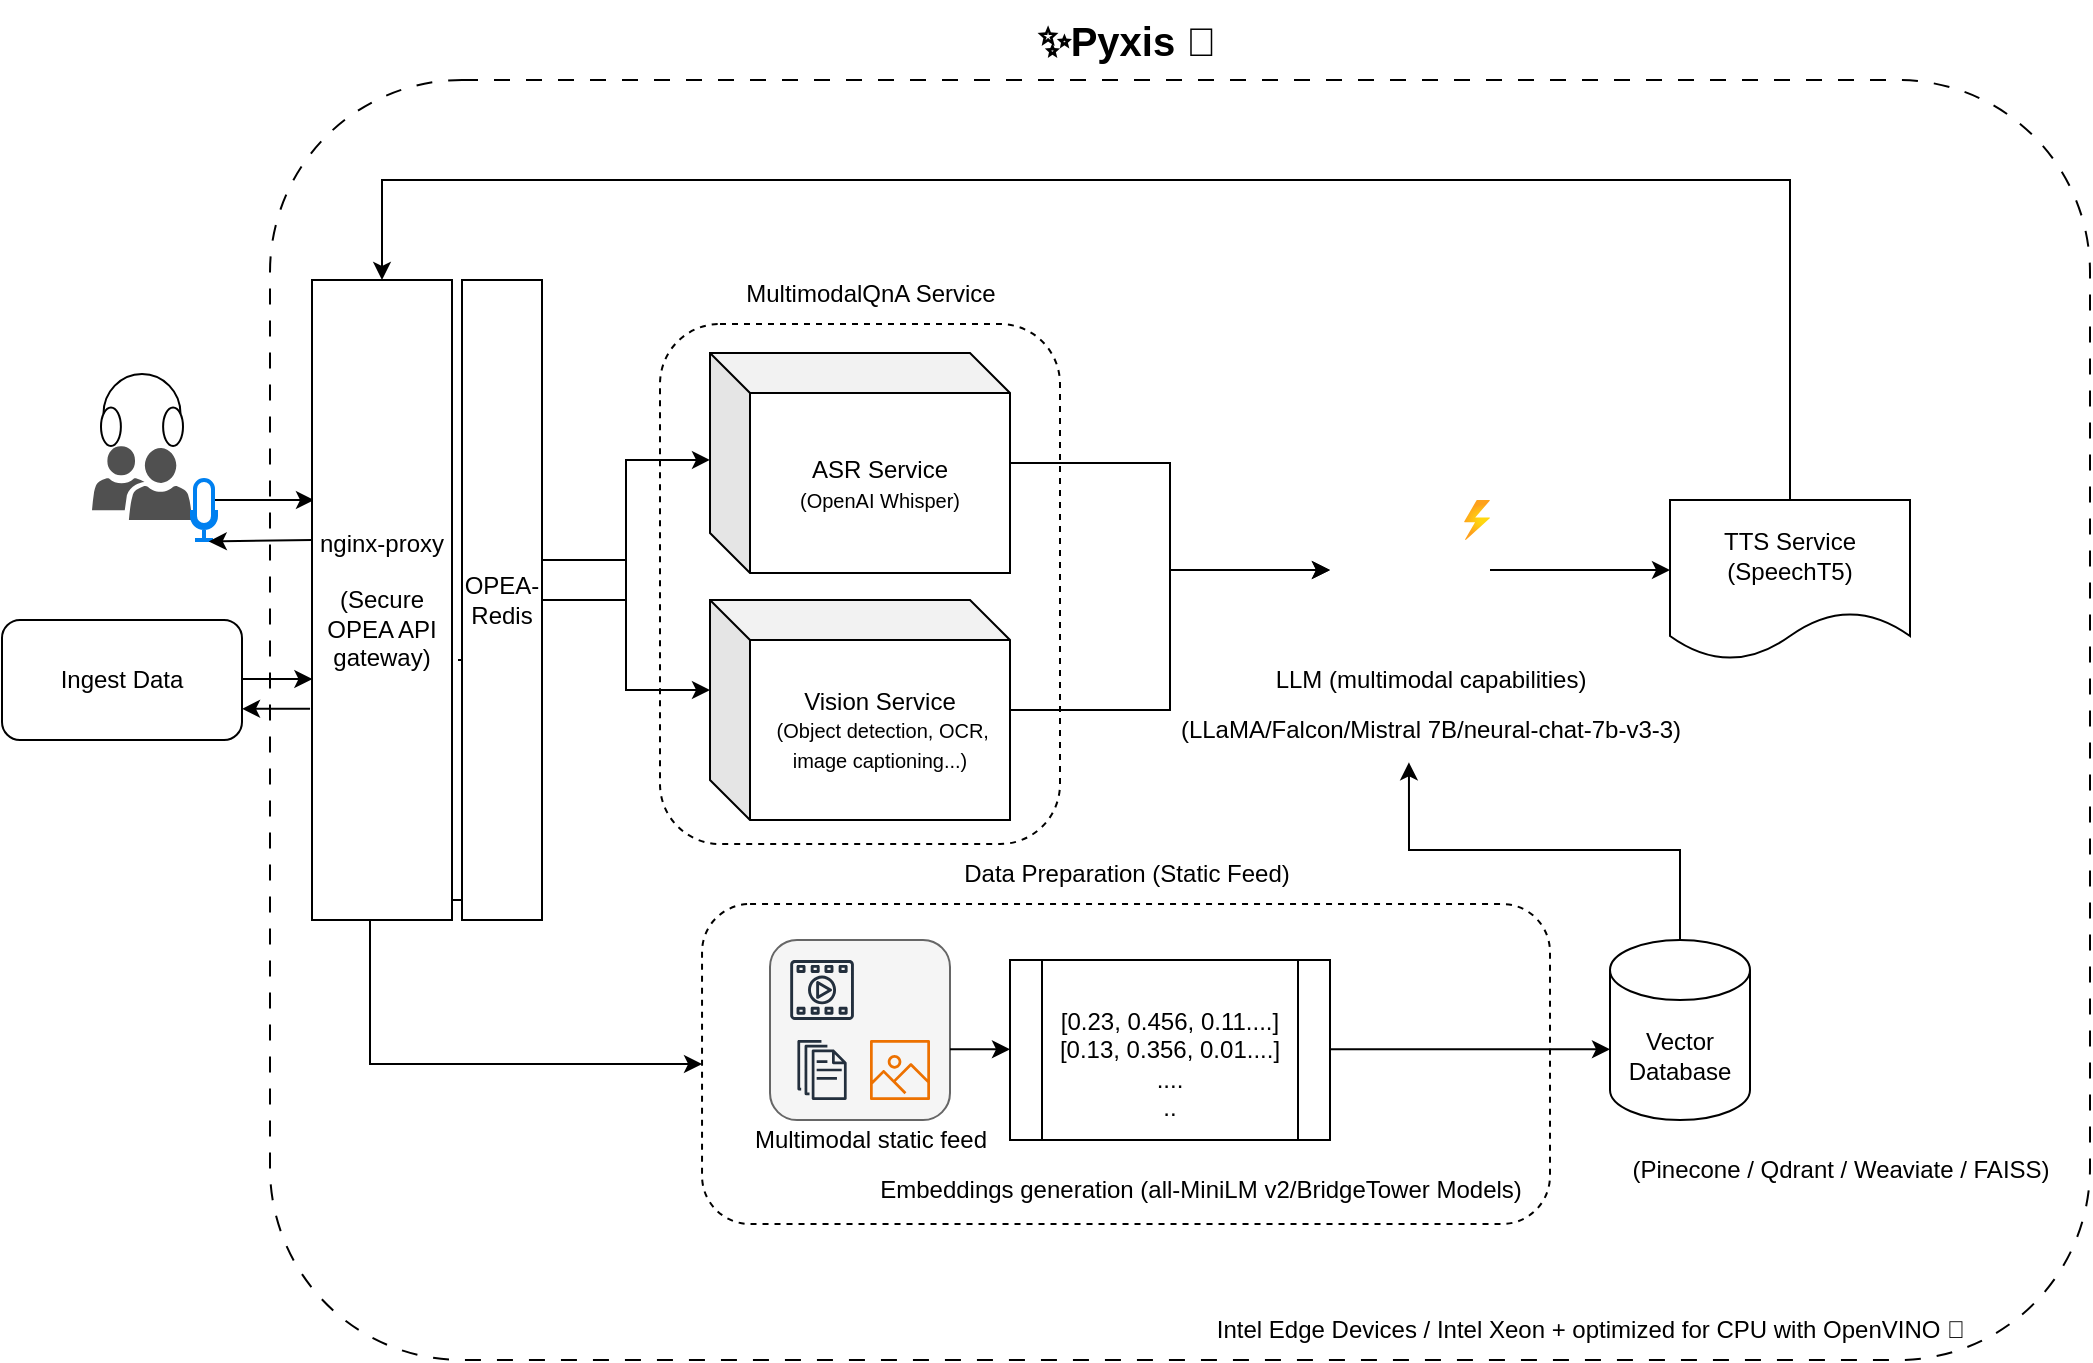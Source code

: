 <mxfile version="27.0.9">
  <diagram name="Page-1" id="KGhoHDX__mWNUFUTy245">
    <mxGraphModel grid="1" page="1" gridSize="10" guides="1" tooltips="1" connect="1" arrows="1" fold="1" pageScale="1" pageWidth="850" pageHeight="1100" math="0" shadow="0">
      <root>
        <mxCell id="0" />
        <mxCell id="1" parent="0" />
        <mxCell id="Mr1W3ETNhoE6CuoTPUR_-65" value="" style="rounded=1;whiteSpace=wrap;html=1;fillColor=none;dashed=1;dashPattern=8 8;" vertex="1" parent="1">
          <mxGeometry x="180" y="170" width="910" height="640" as="geometry" />
        </mxCell>
        <mxCell id="Mr1W3ETNhoE6CuoTPUR_-25" value="" style="rounded=1;whiteSpace=wrap;html=1;fillColor=#f5f5f5;fontColor=#333333;strokeColor=#666666;" vertex="1" parent="1">
          <mxGeometry x="430" y="600" width="90" height="90" as="geometry" />
        </mxCell>
        <mxCell id="Mr1W3ETNhoE6CuoTPUR_-7" style="edgeStyle=orthogonalEdgeStyle;rounded=0;orthogonalLoop=1;jettySize=auto;html=1;entryX=0.021;entryY=0.627;entryDx=0;entryDy=0;entryPerimeter=0;" edge="1" parent="1">
          <mxGeometry relative="1" as="geometry">
            <mxPoint x="300" y="460" as="targetPoint" />
            <mxPoint x="274" y="460" as="sourcePoint" />
          </mxGeometry>
        </mxCell>
        <mxCell id="Mr1W3ETNhoE6CuoTPUR_-28" style="edgeStyle=orthogonalEdgeStyle;rounded=0;orthogonalLoop=1;jettySize=auto;html=1;entryX=0;entryY=0.5;entryDx=0;entryDy=0;" edge="1" parent="1" target="Mr1W3ETNhoE6CuoTPUR_-22">
          <mxGeometry relative="1" as="geometry">
            <mxPoint x="279" y="580" as="sourcePoint" />
            <mxPoint x="350.02" y="662" as="targetPoint" />
            <Array as="points">
              <mxPoint x="230" y="580" />
              <mxPoint x="230" y="662" />
            </Array>
          </mxGeometry>
        </mxCell>
        <mxCell id="Mr1W3ETNhoE6CuoTPUR_-8" style="edgeStyle=orthogonalEdgeStyle;rounded=0;orthogonalLoop=1;jettySize=auto;html=1;exitX=0.857;exitY=0.389;exitDx=0;exitDy=0;exitPerimeter=0;" edge="1" parent="1" source="Mr1W3ETNhoE6CuoTPUR_-50">
          <mxGeometry relative="1" as="geometry">
            <mxPoint x="202" y="380" as="targetPoint" />
            <mxPoint x="166.0" y="380" as="sourcePoint" />
            <Array as="points">
              <mxPoint x="151" y="380" />
            </Array>
          </mxGeometry>
        </mxCell>
        <mxCell id="Mr1W3ETNhoE6CuoTPUR_-35" style="edgeStyle=orthogonalEdgeStyle;rounded=0;orthogonalLoop=1;jettySize=auto;html=1;entryX=0;entryY=0.5;entryDx=0;entryDy=0;" edge="1" parent="1" source="Mr1W3ETNhoE6CuoTPUR_-6" target="Mr1W3ETNhoE6CuoTPUR_-31">
          <mxGeometry relative="1" as="geometry" />
        </mxCell>
        <mxCell id="Mr1W3ETNhoE6CuoTPUR_-6" value="&lt;div&gt;ASR Service&lt;/div&gt;&lt;div&gt;&lt;font style=&quot;font-size: 10px;&quot;&gt;(OpenAI Whisper)&lt;/font&gt;&lt;/div&gt;" style="shape=cube;whiteSpace=wrap;html=1;boundedLbl=1;backgroundOutline=1;darkOpacity=0.05;darkOpacity2=0.1;" vertex="1" parent="1">
          <mxGeometry x="400" y="306.5" width="150" height="110" as="geometry" />
        </mxCell>
        <mxCell id="Mr1W3ETNhoE6CuoTPUR_-36" style="edgeStyle=orthogonalEdgeStyle;rounded=0;orthogonalLoop=1;jettySize=auto;html=1;entryX=0;entryY=0.5;entryDx=0;entryDy=0;" edge="1" parent="1" source="Mr1W3ETNhoE6CuoTPUR_-10" target="Mr1W3ETNhoE6CuoTPUR_-31">
          <mxGeometry relative="1" as="geometry" />
        </mxCell>
        <mxCell id="Mr1W3ETNhoE6CuoTPUR_-10" value="&lt;div&gt;Vision Service&lt;/div&gt;&lt;div&gt;&lt;font style=&quot;font-size: 10px;&quot;&gt;&amp;nbsp;(Object detection, OCR, image captioning...)&lt;/font&gt;&lt;/div&gt;" style="shape=cube;whiteSpace=wrap;html=1;boundedLbl=1;backgroundOutline=1;darkOpacity=0.05;darkOpacity2=0.1;" vertex="1" parent="1">
          <mxGeometry x="400" y="430" width="150" height="110" as="geometry" />
        </mxCell>
        <mxCell id="Mr1W3ETNhoE6CuoTPUR_-12" value="" style="sketch=0;outlineConnect=0;fontColor=#232F3E;gradientColor=none;fillColor=#232F3D;strokeColor=none;dashed=0;verticalLabelPosition=bottom;verticalAlign=top;align=center;html=1;fontSize=12;fontStyle=0;aspect=fixed;pointerEvents=1;shape=mxgraph.aws4.multimedia;" vertex="1" parent="1">
          <mxGeometry x="440" y="610" width="32.05" height="30" as="geometry" />
        </mxCell>
        <mxCell id="Mr1W3ETNhoE6CuoTPUR_-13" value="f" style="shape=image;html=1;verticalAlign=top;verticalLabelPosition=bottom;imageAspect=0;aspect=fixed;image=https://cdn3.iconfinder.com/data/icons/essential-pack-2/48/13-Multimedia_File-128.png;fontColor=none;noLabel=1;" vertex="1" parent="1">
          <mxGeometry x="480" y="610" width="30" height="30" as="geometry" />
        </mxCell>
        <mxCell id="Mr1W3ETNhoE6CuoTPUR_-15" value="" style="sketch=0;outlineConnect=0;fontColor=#232F3E;gradientColor=none;fillColor=#232F3D;strokeColor=none;dashed=0;verticalLabelPosition=bottom;verticalAlign=top;align=center;html=1;fontSize=12;fontStyle=0;aspect=fixed;pointerEvents=1;shape=mxgraph.aws4.documents;" vertex="1" parent="1">
          <mxGeometry x="443.71" y="650" width="24.62" height="30" as="geometry" />
        </mxCell>
        <mxCell id="Mr1W3ETNhoE6CuoTPUR_-18" value="" style="sketch=0;outlineConnect=0;fontColor=default;gradientColor=none;fillColor=#ED7100;strokeColor=none;dashed=0;verticalLabelPosition=bottom;verticalAlign=top;align=center;html=1;fontSize=12;fontStyle=0;aspect=fixed;pointerEvents=1;shape=mxgraph.aws4.container_registry_image;" vertex="1" parent="1">
          <mxGeometry x="480" y="650" width="30" height="30" as="geometry" />
        </mxCell>
        <mxCell id="Mr1W3ETNhoE6CuoTPUR_-19" value="&lt;div&gt;&lt;br&gt;&lt;/div&gt;&lt;div&gt;[0.23, 0.456, 0.11....][0.13, 0.356, 0.01....]&lt;/div&gt;&lt;div&gt;....&lt;/div&gt;&lt;div&gt;..&lt;/div&gt;" style="shape=process;whiteSpace=wrap;html=1;backgroundOutline=1;" vertex="1" parent="1">
          <mxGeometry x="550" y="610" width="160" height="90" as="geometry" />
        </mxCell>
        <mxCell id="Mr1W3ETNhoE6CuoTPUR_-20" value="Embeddings generation (all-MiniLM v2/BridgeTower Models)" style="text;html=1;align=center;verticalAlign=middle;resizable=0;points=[];autosize=1;strokeColor=none;fillColor=none;" vertex="1" parent="1">
          <mxGeometry x="475" y="710" width="340" height="30" as="geometry" />
        </mxCell>
        <mxCell id="Mr1W3ETNhoE6CuoTPUR_-21" value="Vector Database" style="shape=cylinder3;whiteSpace=wrap;html=1;boundedLbl=1;backgroundOutline=1;size=15;" vertex="1" parent="1">
          <mxGeometry x="850" y="600" width="70" height="90" as="geometry" />
        </mxCell>
        <mxCell id="Mr1W3ETNhoE6CuoTPUR_-22" value="" style="rounded=1;whiteSpace=wrap;html=1;fillColor=none;dashed=1;" vertex="1" parent="1">
          <mxGeometry x="396.02" y="582" width="423.98" height="160" as="geometry" />
        </mxCell>
        <mxCell id="Mr1W3ETNhoE6CuoTPUR_-23" value="Data Preparation (Static Feed)" style="text;html=1;align=center;verticalAlign=middle;resizable=0;points=[];autosize=1;strokeColor=none;fillColor=none;" vertex="1" parent="1">
          <mxGeometry x="513.01" y="552" width="190" height="30" as="geometry" />
        </mxCell>
        <mxCell id="Mr1W3ETNhoE6CuoTPUR_-24" value="" style="endArrow=classic;html=1;rounded=0;entryX=0;entryY=0.607;entryDx=0;entryDy=0;entryPerimeter=0;" edge="1" parent="1" target="Mr1W3ETNhoE6CuoTPUR_-21">
          <mxGeometry width="50" height="50" relative="1" as="geometry">
            <mxPoint x="710" y="654.66" as="sourcePoint" />
            <mxPoint x="770" y="654.66" as="targetPoint" />
          </mxGeometry>
        </mxCell>
        <mxCell id="Mr1W3ETNhoE6CuoTPUR_-26" value="Multimodal static feed" style="text;html=1;align=center;verticalAlign=middle;resizable=0;points=[];autosize=1;strokeColor=none;fillColor=none;" vertex="1" parent="1">
          <mxGeometry x="410" y="685" width="140" height="30" as="geometry" />
        </mxCell>
        <mxCell id="Mr1W3ETNhoE6CuoTPUR_-27" value="" style="endArrow=classic;html=1;rounded=0;" edge="1" parent="1">
          <mxGeometry width="50" height="50" relative="1" as="geometry">
            <mxPoint x="520" y="654.66" as="sourcePoint" />
            <mxPoint x="550" y="654.66" as="targetPoint" />
          </mxGeometry>
        </mxCell>
        <mxCell id="Mr1W3ETNhoE6CuoTPUR_-30" style="edgeStyle=orthogonalEdgeStyle;rounded=0;orthogonalLoop=1;jettySize=auto;html=1;entryX=0;entryY=0;entryDx=0;entryDy=45;entryPerimeter=0;exitX=0.95;exitY=0.471;exitDx=0;exitDy=0;exitPerimeter=0;" edge="1" parent="1" source="Mr1W3ETNhoE6CuoTPUR_-52" target="Mr1W3ETNhoE6CuoTPUR_-10">
          <mxGeometry relative="1" as="geometry">
            <mxPoint x="359" y="420" as="sourcePoint" />
            <Array as="points">
              <mxPoint x="314" y="410" />
              <mxPoint x="358" y="410" />
              <mxPoint x="358" y="475" />
            </Array>
          </mxGeometry>
        </mxCell>
        <mxCell id="Mr1W3ETNhoE6CuoTPUR_-31" value="" style="shape=image;html=1;verticalAlign=top;verticalLabelPosition=bottom;labelBackgroundColor=#ffffff;imageAspect=0;aspect=fixed;image=https://cdn0.iconfinder.com/data/icons/phosphor-duotone-vol-3/256/robot-duotone-128.png;imageBackground=none;shadow=0;" vertex="1" parent="1">
          <mxGeometry x="710" y="375" width="80" height="80" as="geometry" />
        </mxCell>
        <mxCell id="Mr1W3ETNhoE6CuoTPUR_-33" value="LLM (multimodal capabilities)" style="text;html=1;align=center;verticalAlign=middle;resizable=0;points=[];autosize=1;strokeColor=none;fillColor=none;" vertex="1" parent="1">
          <mxGeometry x="670" y="455" width="180" height="30" as="geometry" />
        </mxCell>
        <mxCell id="Mr1W3ETNhoE6CuoTPUR_-34" value="(LLaMA/Falcon/Mistral 7B/neural-chat-7b-v3-3)" style="text;html=1;align=center;verticalAlign=middle;resizable=0;points=[];autosize=1;strokeColor=none;fillColor=none;" vertex="1" parent="1">
          <mxGeometry x="625" y="480" width="270" height="30" as="geometry" />
        </mxCell>
        <mxCell id="Mr1W3ETNhoE6CuoTPUR_-55" style="edgeStyle=orthogonalEdgeStyle;rounded=0;orthogonalLoop=1;jettySize=auto;html=1;entryX=0.5;entryY=0;entryDx=0;entryDy=0;" edge="1" parent="1" source="Mr1W3ETNhoE6CuoTPUR_-37" target="Mr1W3ETNhoE6CuoTPUR_-49">
          <mxGeometry relative="1" as="geometry">
            <mxPoint x="220" y="190" as="targetPoint" />
            <Array as="points">
              <mxPoint x="940" y="220" />
              <mxPoint x="236" y="220" />
            </Array>
          </mxGeometry>
        </mxCell>
        <mxCell id="Mr1W3ETNhoE6CuoTPUR_-37" value="&lt;div&gt;TTS Service&lt;/div&gt;&lt;div&gt;(SpeechT5)&lt;/div&gt;" style="shape=document;whiteSpace=wrap;html=1;boundedLbl=1;" vertex="1" parent="1">
          <mxGeometry x="880" y="380" width="120" height="80" as="geometry" />
        </mxCell>
        <mxCell id="Mr1W3ETNhoE6CuoTPUR_-38" style="edgeStyle=orthogonalEdgeStyle;rounded=0;orthogonalLoop=1;jettySize=auto;html=1;entryX=0;entryY=0.438;entryDx=0;entryDy=0;entryPerimeter=0;" edge="1" parent="1" source="Mr1W3ETNhoE6CuoTPUR_-31" target="Mr1W3ETNhoE6CuoTPUR_-37">
          <mxGeometry relative="1" as="geometry" />
        </mxCell>
        <mxCell id="Mr1W3ETNhoE6CuoTPUR_-40" value="(Pinecone / Qdrant / Weaviate / FAISS)" style="text;html=1;align=center;verticalAlign=middle;resizable=0;points=[];autosize=1;strokeColor=none;fillColor=none;" vertex="1" parent="1">
          <mxGeometry x="850" y="700" width="230" height="30" as="geometry" />
        </mxCell>
        <mxCell id="Mr1W3ETNhoE6CuoTPUR_-47" value="" style="sketch=0;pointerEvents=1;shadow=0;dashed=0;html=1;strokeColor=none;labelPosition=center;verticalLabelPosition=bottom;verticalAlign=top;align=center;fillColor=#505050;shape=mxgraph.mscae.intune.user_group" vertex="1" parent="1">
          <mxGeometry x="91" y="353" width="50" height="37" as="geometry" />
        </mxCell>
        <mxCell id="Mr1W3ETNhoE6CuoTPUR_-54" style="edgeStyle=orthogonalEdgeStyle;rounded=0;orthogonalLoop=1;jettySize=auto;html=1;entryX=0.003;entryY=0.628;entryDx=0;entryDy=0;entryPerimeter=0;" edge="1" parent="1">
          <mxGeometry relative="1" as="geometry">
            <mxPoint x="201.21" y="470.46" as="targetPoint" />
            <mxPoint x="166.0" y="469.5" as="sourcePoint" />
          </mxGeometry>
        </mxCell>
        <mxCell id="Mr1W3ETNhoE6CuoTPUR_-48" value="Ingest Data" style="rounded=1;whiteSpace=wrap;html=1;" vertex="1" parent="1">
          <mxGeometry x="46" y="440" width="120" height="60" as="geometry" />
        </mxCell>
        <mxCell id="Mr1W3ETNhoE6CuoTPUR_-49" value="&lt;div&gt;nginx-proxy&lt;/div&gt;&lt;div&gt;&lt;br&gt;&lt;/div&gt;&lt;div&gt;(Secure OPEA API gateway)&lt;/div&gt;" style="rounded=0;whiteSpace=wrap;html=1;" vertex="1" parent="1">
          <mxGeometry x="201" y="270" width="70" height="320" as="geometry" />
        </mxCell>
        <mxCell id="Mr1W3ETNhoE6CuoTPUR_-50" value="" style="html=1;verticalLabelPosition=bottom;align=center;labelBackgroundColor=#ffffff;verticalAlign=top;strokeWidth=2;strokeColor=#0080F0;shadow=0;dashed=0;shape=mxgraph.ios7.icons.microphone;" vertex="1" parent="1">
          <mxGeometry x="141" y="370" width="12" height="30" as="geometry" />
        </mxCell>
        <mxCell id="Mr1W3ETNhoE6CuoTPUR_-51" value="" style="verticalLabelPosition=bottom;shadow=0;dashed=0;align=center;html=1;verticalAlign=top;shape=mxgraph.electrical.radio.headphones;pointerEvents=1;" vertex="1" parent="1">
          <mxGeometry x="95.5" y="317" width="41" height="36" as="geometry" />
        </mxCell>
        <mxCell id="Mr1W3ETNhoE6CuoTPUR_-52" value="OPEA-Redis" style="rounded=0;whiteSpace=wrap;html=1;" vertex="1" parent="1">
          <mxGeometry x="276" y="270" width="40" height="320" as="geometry" />
        </mxCell>
        <mxCell id="Mr1W3ETNhoE6CuoTPUR_-56" value="" style="endArrow=classic;html=1;rounded=0;entryX=0.698;entryY=1.024;entryDx=0;entryDy=0;entryPerimeter=0;" edge="1" parent="1" target="Mr1W3ETNhoE6CuoTPUR_-50">
          <mxGeometry width="50" height="50" relative="1" as="geometry">
            <mxPoint x="201" y="400" as="sourcePoint" />
            <mxPoint x="161" y="400" as="targetPoint" />
          </mxGeometry>
        </mxCell>
        <mxCell id="Mr1W3ETNhoE6CuoTPUR_-57" style="edgeStyle=orthogonalEdgeStyle;rounded=0;orthogonalLoop=1;jettySize=auto;html=1;exitX=-0.014;exitY=0.67;exitDx=0;exitDy=0;exitPerimeter=0;" edge="1" parent="1" source="Mr1W3ETNhoE6CuoTPUR_-49">
          <mxGeometry relative="1" as="geometry">
            <mxPoint x="166" y="485" as="targetPoint" />
            <mxPoint x="193" y="485" as="sourcePoint" />
          </mxGeometry>
        </mxCell>
        <mxCell id="Mr1W3ETNhoE6CuoTPUR_-60" style="edgeStyle=orthogonalEdgeStyle;rounded=0;orthogonalLoop=1;jettySize=auto;html=1;entryX=0;entryY=0.486;entryDx=0;entryDy=0;entryPerimeter=0;" edge="1" parent="1" source="Mr1W3ETNhoE6CuoTPUR_-52" target="Mr1W3ETNhoE6CuoTPUR_-6">
          <mxGeometry relative="1" as="geometry" />
        </mxCell>
        <mxCell id="Mr1W3ETNhoE6CuoTPUR_-61" value="" style="rounded=1;whiteSpace=wrap;html=1;fillColor=none;dashed=1;" vertex="1" parent="1">
          <mxGeometry x="375" y="292" width="200" height="260" as="geometry" />
        </mxCell>
        <mxCell id="Mr1W3ETNhoE6CuoTPUR_-62" value="MultimodalQnA Service" style="text;html=1;align=center;verticalAlign=middle;resizable=0;points=[];autosize=1;strokeColor=none;fillColor=none;" vertex="1" parent="1">
          <mxGeometry x="405" y="262" width="150" height="30" as="geometry" />
        </mxCell>
        <mxCell id="Mr1W3ETNhoE6CuoTPUR_-63" value="" style="image;aspect=fixed;html=1;points=[];align=center;fontSize=12;image=img/lib/azure2/general/Power.svg;" vertex="1" parent="1">
          <mxGeometry x="777.06" y="380" width="12.94" height="20" as="geometry" />
        </mxCell>
        <mxCell id="Mr1W3ETNhoE6CuoTPUR_-64" style="edgeStyle=orthogonalEdgeStyle;rounded=0;orthogonalLoop=1;jettySize=auto;html=1;entryX=0.461;entryY=1.039;entryDx=0;entryDy=0;entryPerimeter=0;" edge="1" parent="1" source="Mr1W3ETNhoE6CuoTPUR_-21" target="Mr1W3ETNhoE6CuoTPUR_-34">
          <mxGeometry relative="1" as="geometry" />
        </mxCell>
        <mxCell id="Mr1W3ETNhoE6CuoTPUR_-66" value="Intel Edge Devices / Intel Xeon + optimized for CPU with OpenVINO 🚀" style="text;html=1;align=center;verticalAlign=middle;resizable=0;points=[];autosize=1;strokeColor=none;fillColor=none;" vertex="1" parent="1">
          <mxGeometry x="640" y="780" width="400" height="30" as="geometry" />
        </mxCell>
        <mxCell id="Mr1W3ETNhoE6CuoTPUR_-67" value="&lt;b&gt;&lt;font style=&quot;font-size: 20px;&quot;&gt;✨&lt;/font&gt;&lt;/b&gt;&lt;b&gt;&lt;font style=&quot;font-size: 20px;&quot;&gt;Pyxis 🚀&lt;/font&gt;&lt;/b&gt;" style="text;html=1;align=center;verticalAlign=middle;resizable=0;points=[];autosize=1;strokeColor=none;fillColor=none;" vertex="1" parent="1">
          <mxGeometry x="538.01" y="130" width="140" height="40" as="geometry" />
        </mxCell>
      </root>
    </mxGraphModel>
  </diagram>
</mxfile>
